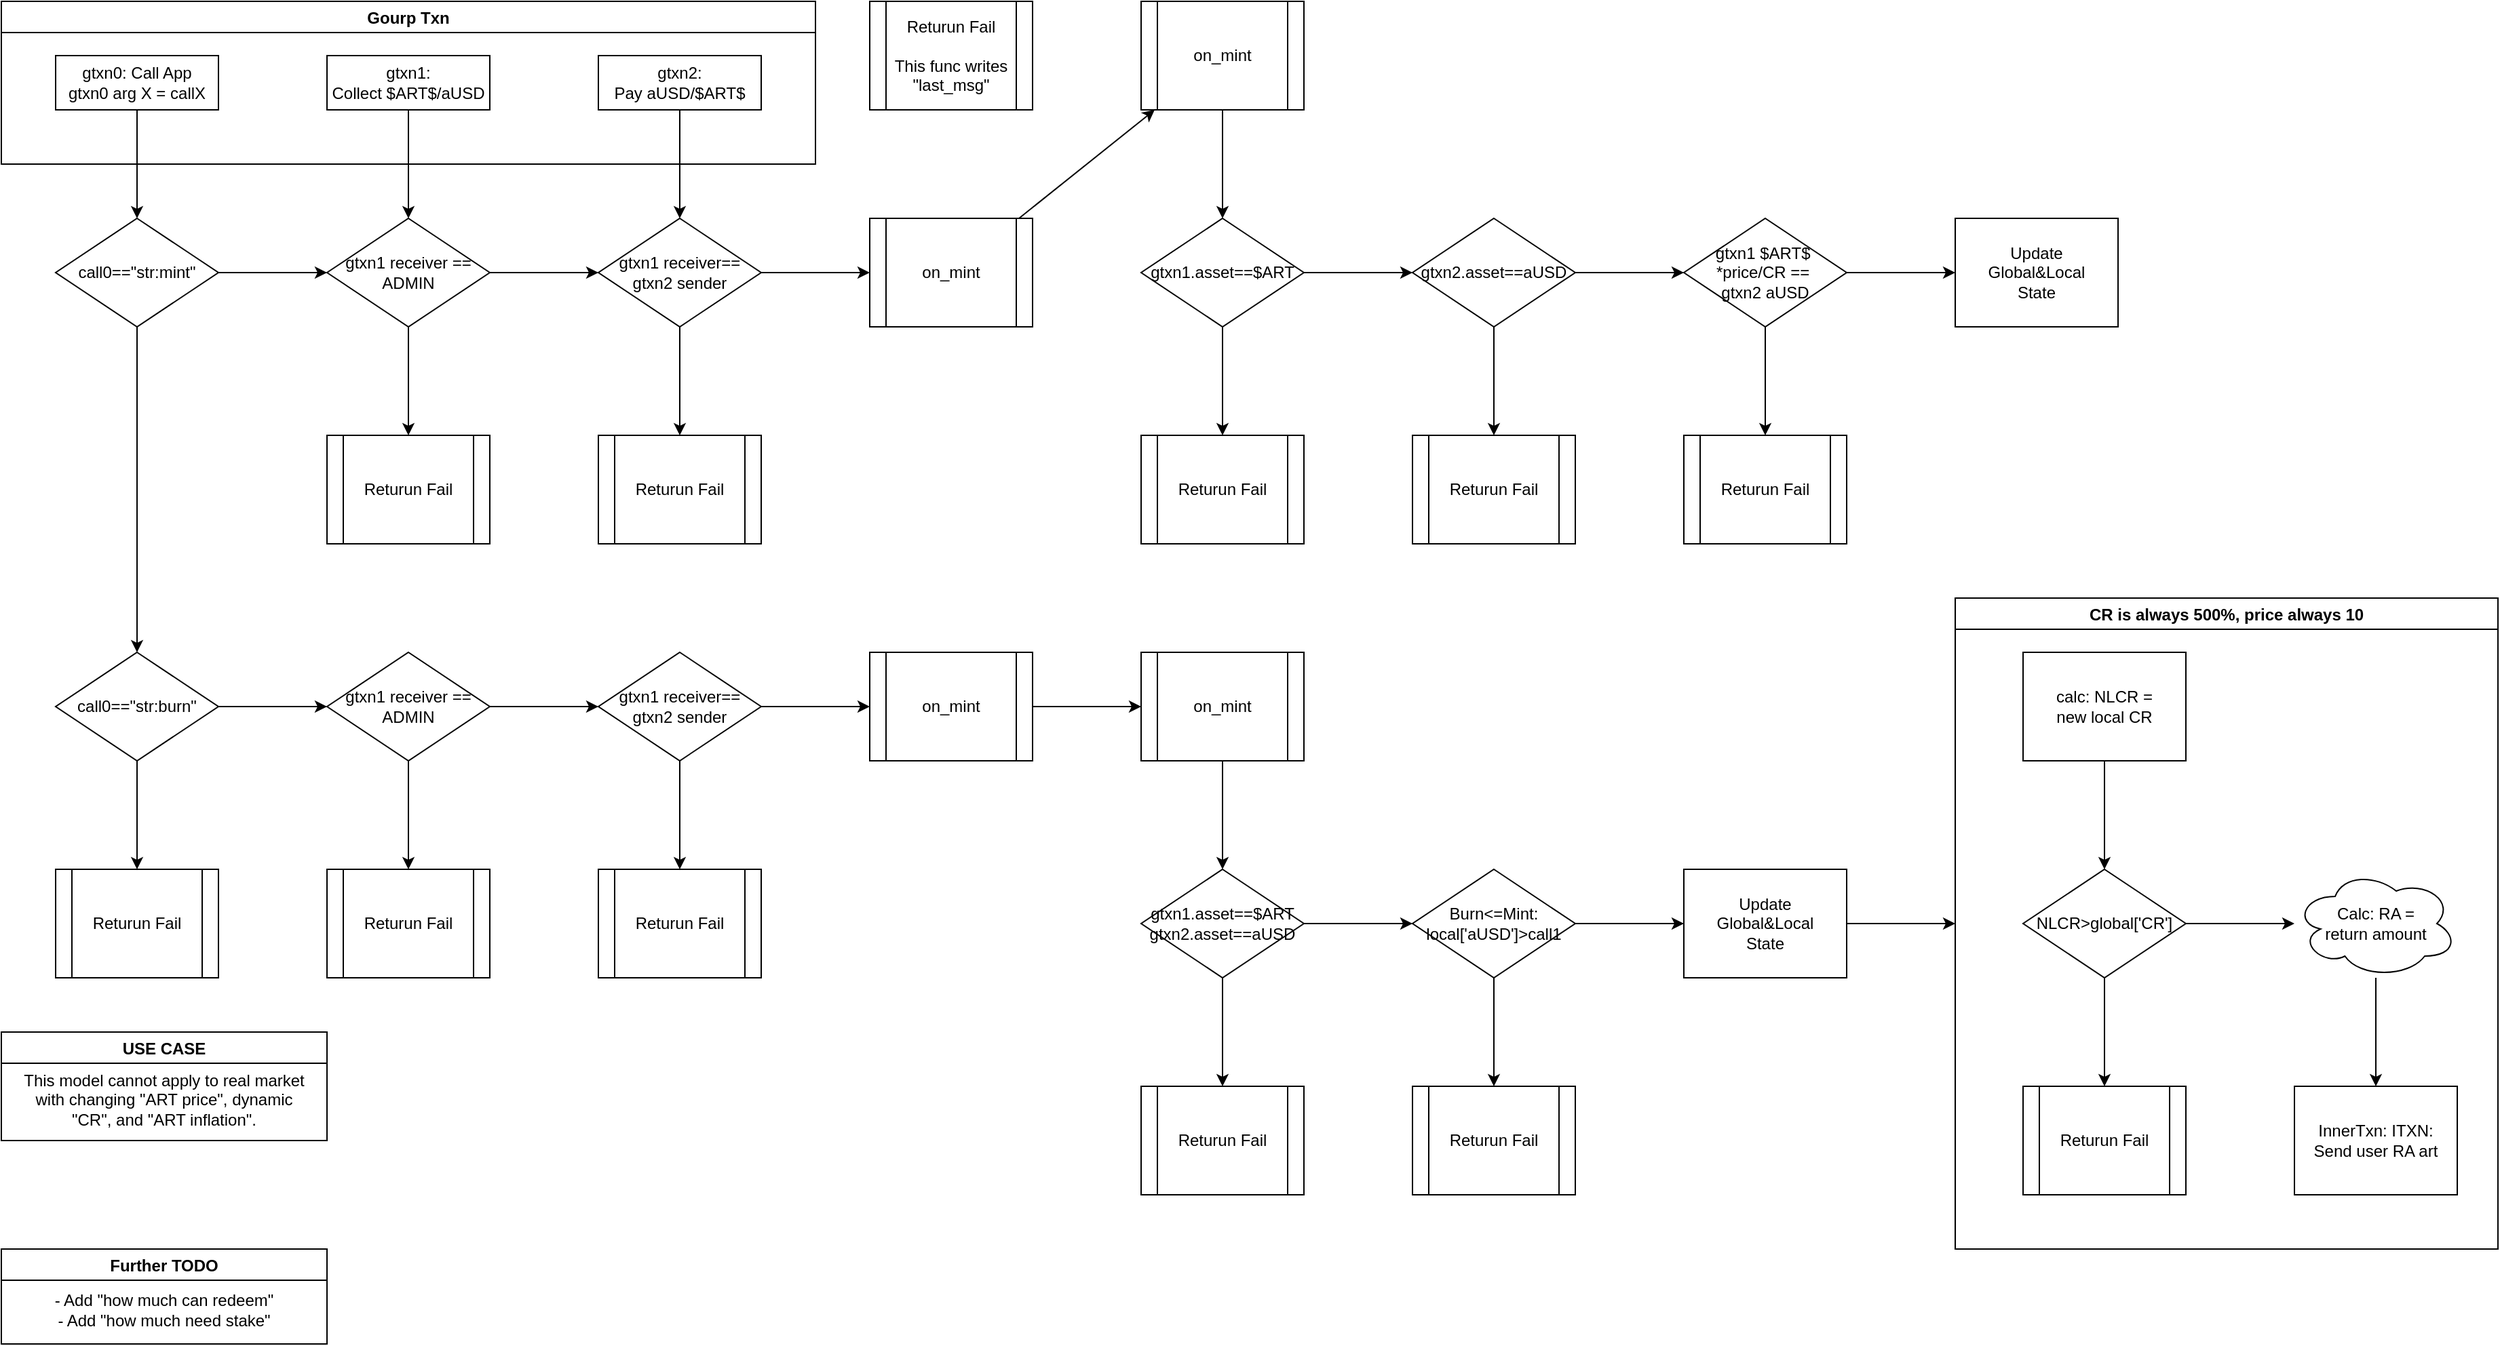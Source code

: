 <mxfile>
    <diagram id="StccxLKIsm0_ziz8Wz44" name="Page-1">
        <mxGraphModel dx="1210" dy="807" grid="1" gridSize="10" guides="1" tooltips="1" connect="1" arrows="1" fold="1" page="1" pageScale="1" pageWidth="850" pageHeight="1100" math="0" shadow="0">
            <root>
                <mxCell id="0"/>
                <mxCell id="1" parent="0"/>
                <mxCell id="3" value="Gourp Txn" style="swimlane;" parent="1" vertex="1">
                    <mxGeometry x="40" y="40" width="600" height="120" as="geometry"/>
                </mxCell>
                <mxCell id="2" value="gtxn0: Call App&lt;br&gt;gtxn0 arg X = callX" style="rounded=0;whiteSpace=wrap;html=1;" parent="3" vertex="1">
                    <mxGeometry x="40" y="40" width="120" height="40" as="geometry"/>
                </mxCell>
                <mxCell id="4" value="gtxn1:&lt;br&gt;Collect $ART$/aUSD" style="rounded=0;whiteSpace=wrap;html=1;" parent="3" vertex="1">
                    <mxGeometry x="240" y="40" width="120" height="40" as="geometry"/>
                </mxCell>
                <mxCell id="90" value="gtxn2:&lt;br&gt;Pay aUSD/$ART$" style="rounded=0;whiteSpace=wrap;html=1;" parent="3" vertex="1">
                    <mxGeometry x="440" y="40" width="120" height="40" as="geometry"/>
                </mxCell>
                <mxCell id="11" style="edgeStyle=none;html=1;entryX=0.5;entryY=0;entryDx=0;entryDy=0;" parent="1" source="7" target="10" edge="1">
                    <mxGeometry relative="1" as="geometry"/>
                </mxCell>
                <mxCell id="88" style="edgeStyle=none;html=1;" parent="1" source="7" target="92" edge="1">
                    <mxGeometry relative="1" as="geometry">
                        <mxPoint x="280" y="240" as="targetPoint"/>
                    </mxGeometry>
                </mxCell>
                <mxCell id="7" value="call0==&quot;str:mint&quot;" style="rhombus;whiteSpace=wrap;html=1;" parent="1" vertex="1">
                    <mxGeometry x="80" y="200" width="120" height="80" as="geometry"/>
                </mxCell>
                <mxCell id="5" style="edgeStyle=none;html=1;entryX=0.5;entryY=0;entryDx=0;entryDy=0;" parent="1" source="2" target="7" edge="1">
                    <mxGeometry relative="1" as="geometry">
                        <mxPoint x="140" y="240" as="targetPoint"/>
                    </mxGeometry>
                </mxCell>
                <mxCell id="27" value="" style="edgeStyle=none;html=1;" parent="1" source="10" target="121" edge="1">
                    <mxGeometry relative="1" as="geometry"/>
                </mxCell>
                <mxCell id="45" style="edgeStyle=none;html=1;" parent="1" source="10" target="46" edge="1">
                    <mxGeometry relative="1" as="geometry">
                        <mxPoint x="140" y="670" as="targetPoint"/>
                    </mxGeometry>
                </mxCell>
                <mxCell id="10" value="call0==&quot;str:burn&quot;" style="rhombus;whiteSpace=wrap;html=1;" parent="1" vertex="1">
                    <mxGeometry x="80" y="520" width="120" height="80" as="geometry"/>
                </mxCell>
                <mxCell id="19" value="Returun Fail" style="shape=process;whiteSpace=wrap;html=1;backgroundOutline=1;" parent="1" vertex="1">
                    <mxGeometry x="280" y="360" width="120" height="80" as="geometry"/>
                </mxCell>
                <mxCell id="33" style="edgeStyle=none;html=1;" parent="1" source="26" target="32" edge="1">
                    <mxGeometry relative="1" as="geometry"/>
                </mxCell>
                <mxCell id="132" style="edgeStyle=none;html=1;startArrow=none;" edge="1" parent="1" source="133" target="58">
                    <mxGeometry relative="1" as="geometry"/>
                </mxCell>
                <mxCell id="135" style="edgeStyle=none;html=1;" edge="1" parent="1" source="26" target="133">
                    <mxGeometry relative="1" as="geometry"/>
                </mxCell>
                <mxCell id="26" value="Burn&amp;lt;=Mint:&lt;br&gt;local['aUSD']&amp;gt;call1" style="rhombus;whiteSpace=wrap;html=1;" parent="1" vertex="1">
                    <mxGeometry x="1080" y="680" width="120" height="80" as="geometry"/>
                </mxCell>
                <mxCell id="32" value="Returun Fail" style="shape=process;whiteSpace=wrap;html=1;backgroundOutline=1;" parent="1" vertex="1">
                    <mxGeometry x="1080" y="840" width="120" height="80" as="geometry"/>
                </mxCell>
                <mxCell id="46" value="Returun Fail" style="shape=process;whiteSpace=wrap;html=1;backgroundOutline=1;" parent="1" vertex="1">
                    <mxGeometry x="80" y="680" width="120" height="80" as="geometry"/>
                </mxCell>
                <mxCell id="52" value="USE CASE" style="swimlane;" parent="1" vertex="1">
                    <mxGeometry x="40" y="800" width="240" height="80" as="geometry"/>
                </mxCell>
                <mxCell id="53" value="This model cannot apply to real market with changing &quot;ART price&quot;, dynamic &quot;CR&quot;, and &quot;ART inflation&quot;." style="text;html=1;strokeColor=none;fillColor=none;align=center;verticalAlign=middle;whiteSpace=wrap;rounded=0;" parent="52" vertex="1">
                    <mxGeometry x="10" y="30" width="220" height="40" as="geometry"/>
                </mxCell>
                <mxCell id="58" value="CR is always 500%, price always 10" style="swimlane;" parent="1" vertex="1">
                    <mxGeometry x="1480" y="480" width="400" height="480" as="geometry"/>
                </mxCell>
                <mxCell id="34" value="NLCR&amp;gt;global['CR']" style="rhombus;whiteSpace=wrap;html=1;" parent="58" vertex="1">
                    <mxGeometry x="50" y="200" width="120" height="80" as="geometry"/>
                </mxCell>
                <mxCell id="36" value="Returun Fail" style="shape=process;whiteSpace=wrap;html=1;backgroundOutline=1;" parent="58" vertex="1">
                    <mxGeometry x="50" y="360" width="120" height="80" as="geometry"/>
                </mxCell>
                <mxCell id="37" style="edgeStyle=none;html=1;" parent="58" source="34" target="36" edge="1">
                    <mxGeometry relative="1" as="geometry"/>
                </mxCell>
                <mxCell id="38" value="Calc: RA =&lt;br&gt;return amount" style="ellipse;shape=cloud;whiteSpace=wrap;html=1;" parent="58" vertex="1">
                    <mxGeometry x="250" y="200" width="120" height="80" as="geometry"/>
                </mxCell>
                <mxCell id="39" style="edgeStyle=none;html=1;" parent="58" source="34" target="38" edge="1">
                    <mxGeometry relative="1" as="geometry"/>
                </mxCell>
                <mxCell id="40" value="InnerTxn: ITXN:&lt;br&gt;Send user RA art" style="rounded=0;whiteSpace=wrap;html=1;" parent="58" vertex="1">
                    <mxGeometry x="250" y="360" width="120" height="80" as="geometry"/>
                </mxCell>
                <mxCell id="43" style="edgeStyle=none;html=1;" parent="58" source="38" target="40" edge="1">
                    <mxGeometry relative="1" as="geometry"/>
                </mxCell>
                <mxCell id="_F05gWV_H_FlJvX53TOn-44" value="&lt;div&gt;calc: NLCR =&lt;/div&gt;&lt;div&gt;new local CR&lt;/div&gt;" style="rounded=0;whiteSpace=wrap;html=1;" parent="58" vertex="1">
                    <mxGeometry x="50" y="40" width="120" height="80" as="geometry"/>
                </mxCell>
                <mxCell id="35" style="edgeStyle=none;html=1;" parent="58" source="_F05gWV_H_FlJvX53TOn-44" target="34" edge="1">
                    <mxGeometry relative="1" as="geometry">
                        <mxPoint x="110" y="120" as="sourcePoint"/>
                    </mxGeometry>
                </mxCell>
                <mxCell id="68" style="edgeStyle=none;html=1;" parent="1" source="59" target="62" edge="1">
                    <mxGeometry relative="1" as="geometry"/>
                </mxCell>
                <mxCell id="59" value="on_mint" style="shape=process;whiteSpace=wrap;html=1;backgroundOutline=1;" parent="1" vertex="1">
                    <mxGeometry x="880" y="40" width="120" height="80" as="geometry"/>
                </mxCell>
                <mxCell id="72" style="edgeStyle=none;html=1;" parent="1" source="62" target="64" edge="1">
                    <mxGeometry relative="1" as="geometry"/>
                </mxCell>
                <mxCell id="102" style="edgeStyle=none;html=1;" parent="1" source="62" target="101" edge="1">
                    <mxGeometry relative="1" as="geometry"/>
                </mxCell>
                <mxCell id="62" value="&lt;span&gt;gtxn1.asset==$ART&lt;/span&gt;" style="rhombus;whiteSpace=wrap;html=1;" parent="1" vertex="1">
                    <mxGeometry x="880" y="200" width="120" height="80" as="geometry"/>
                </mxCell>
                <mxCell id="64" value="Returun Fail" style="shape=process;whiteSpace=wrap;html=1;backgroundOutline=1;" parent="1" vertex="1">
                    <mxGeometry x="880" y="360" width="120" height="80" as="geometry"/>
                </mxCell>
                <mxCell id="85" value="Update&lt;br&gt;Global&amp;amp;Local&lt;br&gt;State" style="rounded=0;whiteSpace=wrap;html=1;" parent="1" vertex="1">
                    <mxGeometry x="1480" y="200" width="120" height="80" as="geometry"/>
                </mxCell>
                <mxCell id="89" style="edgeStyle=none;html=1;" parent="1" source="92" target="19" edge="1">
                    <mxGeometry relative="1" as="geometry">
                        <mxPoint x="340" y="280" as="sourcePoint"/>
                    </mxGeometry>
                </mxCell>
                <mxCell id="94" style="edgeStyle=none;html=1;" parent="1" source="92" target="93" edge="1">
                    <mxGeometry relative="1" as="geometry"/>
                </mxCell>
                <mxCell id="92" value="&lt;span&gt;gtxn1 receiver ==&lt;/span&gt;&lt;br&gt;&lt;span&gt;ADMIN&lt;/span&gt;" style="rhombus;whiteSpace=wrap;html=1;" parent="1" vertex="1">
                    <mxGeometry x="280" y="200" width="120" height="80" as="geometry"/>
                </mxCell>
                <mxCell id="97" style="edgeStyle=none;html=1;" parent="1" source="93" target="96" edge="1">
                    <mxGeometry relative="1" as="geometry"/>
                </mxCell>
                <mxCell id="99" style="edgeStyle=none;html=1;" parent="1" source="93" target="98" edge="1">
                    <mxGeometry relative="1" as="geometry"/>
                </mxCell>
                <mxCell id="93" value="gtxn1 receiver==&lt;br&gt;gtxn2 sender" style="rhombus;whiteSpace=wrap;html=1;" parent="1" vertex="1">
                    <mxGeometry x="480" y="200" width="120" height="80" as="geometry"/>
                </mxCell>
                <mxCell id="95" value="Returun Fail&lt;br&gt;&lt;br&gt;This func writes &quot;last_msg&quot;" style="shape=process;whiteSpace=wrap;html=1;backgroundOutline=1;" parent="1" vertex="1">
                    <mxGeometry x="680" y="40" width="120" height="80" as="geometry"/>
                </mxCell>
                <mxCell id="96" value="Returun Fail" style="shape=process;whiteSpace=wrap;html=1;backgroundOutline=1;" parent="1" vertex="1">
                    <mxGeometry x="480" y="360" width="120" height="80" as="geometry"/>
                </mxCell>
                <mxCell id="112" style="edgeStyle=none;html=1;" parent="1" source="98" target="59" edge="1">
                    <mxGeometry relative="1" as="geometry"/>
                </mxCell>
                <mxCell id="98" value="on_mint" style="shape=process;whiteSpace=wrap;html=1;backgroundOutline=1;" parent="1" vertex="1">
                    <mxGeometry x="680" y="200" width="120" height="80" as="geometry"/>
                </mxCell>
                <mxCell id="105" style="edgeStyle=none;html=1;" parent="1" source="101" target="104" edge="1">
                    <mxGeometry relative="1" as="geometry"/>
                </mxCell>
                <mxCell id="107" style="edgeStyle=none;html=1;" parent="1" source="101" target="106" edge="1">
                    <mxGeometry relative="1" as="geometry"/>
                </mxCell>
                <mxCell id="101" value="&lt;span&gt;gtxn2.asset==aUSD&lt;/span&gt;" style="rhombus;whiteSpace=wrap;html=1;" parent="1" vertex="1">
                    <mxGeometry x="1080" y="200" width="120" height="80" as="geometry"/>
                </mxCell>
                <mxCell id="104" value="Returun Fail" style="shape=process;whiteSpace=wrap;html=1;backgroundOutline=1;" parent="1" vertex="1">
                    <mxGeometry x="1080" y="360" width="120" height="80" as="geometry"/>
                </mxCell>
                <mxCell id="109" style="edgeStyle=none;html=1;" parent="1" source="106" target="85" edge="1">
                    <mxGeometry relative="1" as="geometry">
                        <mxPoint x="1480" y="240" as="targetPoint"/>
                    </mxGeometry>
                </mxCell>
                <mxCell id="111" style="edgeStyle=none;html=1;" parent="1" source="106" target="110" edge="1">
                    <mxGeometry relative="1" as="geometry"/>
                </mxCell>
                <mxCell id="106" value="&lt;span&gt;gtxn1 $ART$&amp;nbsp;&lt;/span&gt;&lt;br&gt;&lt;span&gt;*price/CR ==&amp;nbsp;&lt;/span&gt;&lt;br&gt;&lt;span&gt;gtxn2 aUSD&lt;/span&gt;" style="rhombus;whiteSpace=wrap;html=1;" parent="1" vertex="1">
                    <mxGeometry x="1280" y="200" width="120" height="80" as="geometry"/>
                </mxCell>
                <mxCell id="110" value="Returun Fail" style="shape=process;whiteSpace=wrap;html=1;backgroundOutline=1;" parent="1" vertex="1">
                    <mxGeometry x="1280" y="360" width="120" height="80" as="geometry"/>
                </mxCell>
                <mxCell id="113" style="edgeStyle=none;html=1;" parent="1" source="4" target="92" edge="1">
                    <mxGeometry relative="1" as="geometry"/>
                </mxCell>
                <mxCell id="114" style="edgeStyle=none;html=1;" parent="1" source="90" target="93" edge="1">
                    <mxGeometry relative="1" as="geometry"/>
                </mxCell>
                <mxCell id="116" value="Further TODO" style="swimlane;" vertex="1" parent="1">
                    <mxGeometry x="40" y="960" width="240" height="70" as="geometry"/>
                </mxCell>
                <mxCell id="117" value="- Add &quot;how much can redeem&quot;&lt;br&gt;- Add &quot;how much need stake&quot;" style="text;html=1;strokeColor=none;fillColor=none;align=center;verticalAlign=middle;whiteSpace=wrap;rounded=0;" vertex="1" parent="116">
                    <mxGeometry x="10" y="30" width="220" height="30" as="geometry"/>
                </mxCell>
                <mxCell id="118" value="Returun Fail" style="shape=process;whiteSpace=wrap;html=1;backgroundOutline=1;" vertex="1" parent="1">
                    <mxGeometry x="280" y="680" width="120" height="80" as="geometry"/>
                </mxCell>
                <mxCell id="119" style="edgeStyle=none;html=1;" edge="1" parent="1" source="121" target="118">
                    <mxGeometry relative="1" as="geometry">
                        <mxPoint x="340" y="600" as="sourcePoint"/>
                    </mxGeometry>
                </mxCell>
                <mxCell id="120" style="edgeStyle=none;html=1;" edge="1" parent="1" source="121" target="123">
                    <mxGeometry relative="1" as="geometry"/>
                </mxCell>
                <mxCell id="121" value="&lt;span&gt;gtxn1 receiver ==&lt;/span&gt;&lt;br&gt;&lt;span&gt;ADMIN&lt;/span&gt;" style="rhombus;whiteSpace=wrap;html=1;" vertex="1" parent="1">
                    <mxGeometry x="280" y="520" width="120" height="80" as="geometry"/>
                </mxCell>
                <mxCell id="122" style="edgeStyle=none;html=1;" edge="1" parent="1" source="123" target="124">
                    <mxGeometry relative="1" as="geometry"/>
                </mxCell>
                <mxCell id="126" style="edgeStyle=none;html=1;" edge="1" parent="1" source="123" target="125">
                    <mxGeometry relative="1" as="geometry"/>
                </mxCell>
                <mxCell id="123" value="gtxn1 receiver==&lt;br&gt;gtxn2 sender" style="rhombus;whiteSpace=wrap;html=1;" vertex="1" parent="1">
                    <mxGeometry x="480" y="520" width="120" height="80" as="geometry"/>
                </mxCell>
                <mxCell id="124" value="Returun Fail" style="shape=process;whiteSpace=wrap;html=1;backgroundOutline=1;" vertex="1" parent="1">
                    <mxGeometry x="480" y="680" width="120" height="80" as="geometry"/>
                </mxCell>
                <mxCell id="128" style="edgeStyle=none;html=1;" edge="1" parent="1" source="125" target="127">
                    <mxGeometry relative="1" as="geometry"/>
                </mxCell>
                <mxCell id="125" value="on_mint" style="shape=process;whiteSpace=wrap;html=1;backgroundOutline=1;" vertex="1" parent="1">
                    <mxGeometry x="680" y="520" width="120" height="80" as="geometry"/>
                </mxCell>
                <mxCell id="130" style="edgeStyle=none;html=1;" edge="1" parent="1" source="127" target="129">
                    <mxGeometry relative="1" as="geometry"/>
                </mxCell>
                <mxCell id="127" value="on_mint" style="shape=process;whiteSpace=wrap;html=1;backgroundOutline=1;" vertex="1" parent="1">
                    <mxGeometry x="880" y="520" width="120" height="80" as="geometry"/>
                </mxCell>
                <mxCell id="131" style="edgeStyle=none;html=1;" edge="1" parent="1" source="129" target="26">
                    <mxGeometry relative="1" as="geometry"/>
                </mxCell>
                <mxCell id="137" style="edgeStyle=none;html=1;" edge="1" parent="1" source="129" target="136">
                    <mxGeometry relative="1" as="geometry"/>
                </mxCell>
                <mxCell id="129" value="&lt;span&gt;gtxn1.asset==$ART&lt;br&gt;&lt;/span&gt;gtxn2.asset==aUSD&lt;span&gt;&lt;br&gt;&lt;/span&gt;" style="rhombus;whiteSpace=wrap;html=1;" vertex="1" parent="1">
                    <mxGeometry x="880" y="680" width="120" height="80" as="geometry"/>
                </mxCell>
                <mxCell id="133" value="Update&lt;br&gt;Global&amp;amp;Local&lt;br&gt;State" style="rounded=0;whiteSpace=wrap;html=1;" vertex="1" parent="1">
                    <mxGeometry x="1280" y="680" width="120" height="80" as="geometry"/>
                </mxCell>
                <mxCell id="134" value="" style="edgeStyle=none;html=1;endArrow=none;" edge="1" parent="1" source="26" target="133">
                    <mxGeometry relative="1" as="geometry">
                        <mxPoint x="1200" y="720" as="sourcePoint"/>
                        <mxPoint x="1480" y="720" as="targetPoint"/>
                    </mxGeometry>
                </mxCell>
                <mxCell id="136" value="Returun Fail" style="shape=process;whiteSpace=wrap;html=1;backgroundOutline=1;" vertex="1" parent="1">
                    <mxGeometry x="880" y="840" width="120" height="80" as="geometry"/>
                </mxCell>
            </root>
        </mxGraphModel>
    </diagram>
</mxfile>